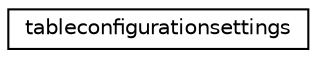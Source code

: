 digraph "Graphical Class Hierarchy"
{
 // LATEX_PDF_SIZE
  edge [fontname="Helvetica",fontsize="10",labelfontname="Helvetica",labelfontsize="10"];
  node [fontname="Helvetica",fontsize="10",shape=record];
  rankdir="LR";
  Node0 [label="tableconfigurationsettings",height=0.2,width=0.4,color="black", fillcolor="white", style="filled",URL="$classtableconfigurationsettings.html",tooltip="The tableconfigurationsettings class is responsible for creating a standard structure for storing and..."];
}
